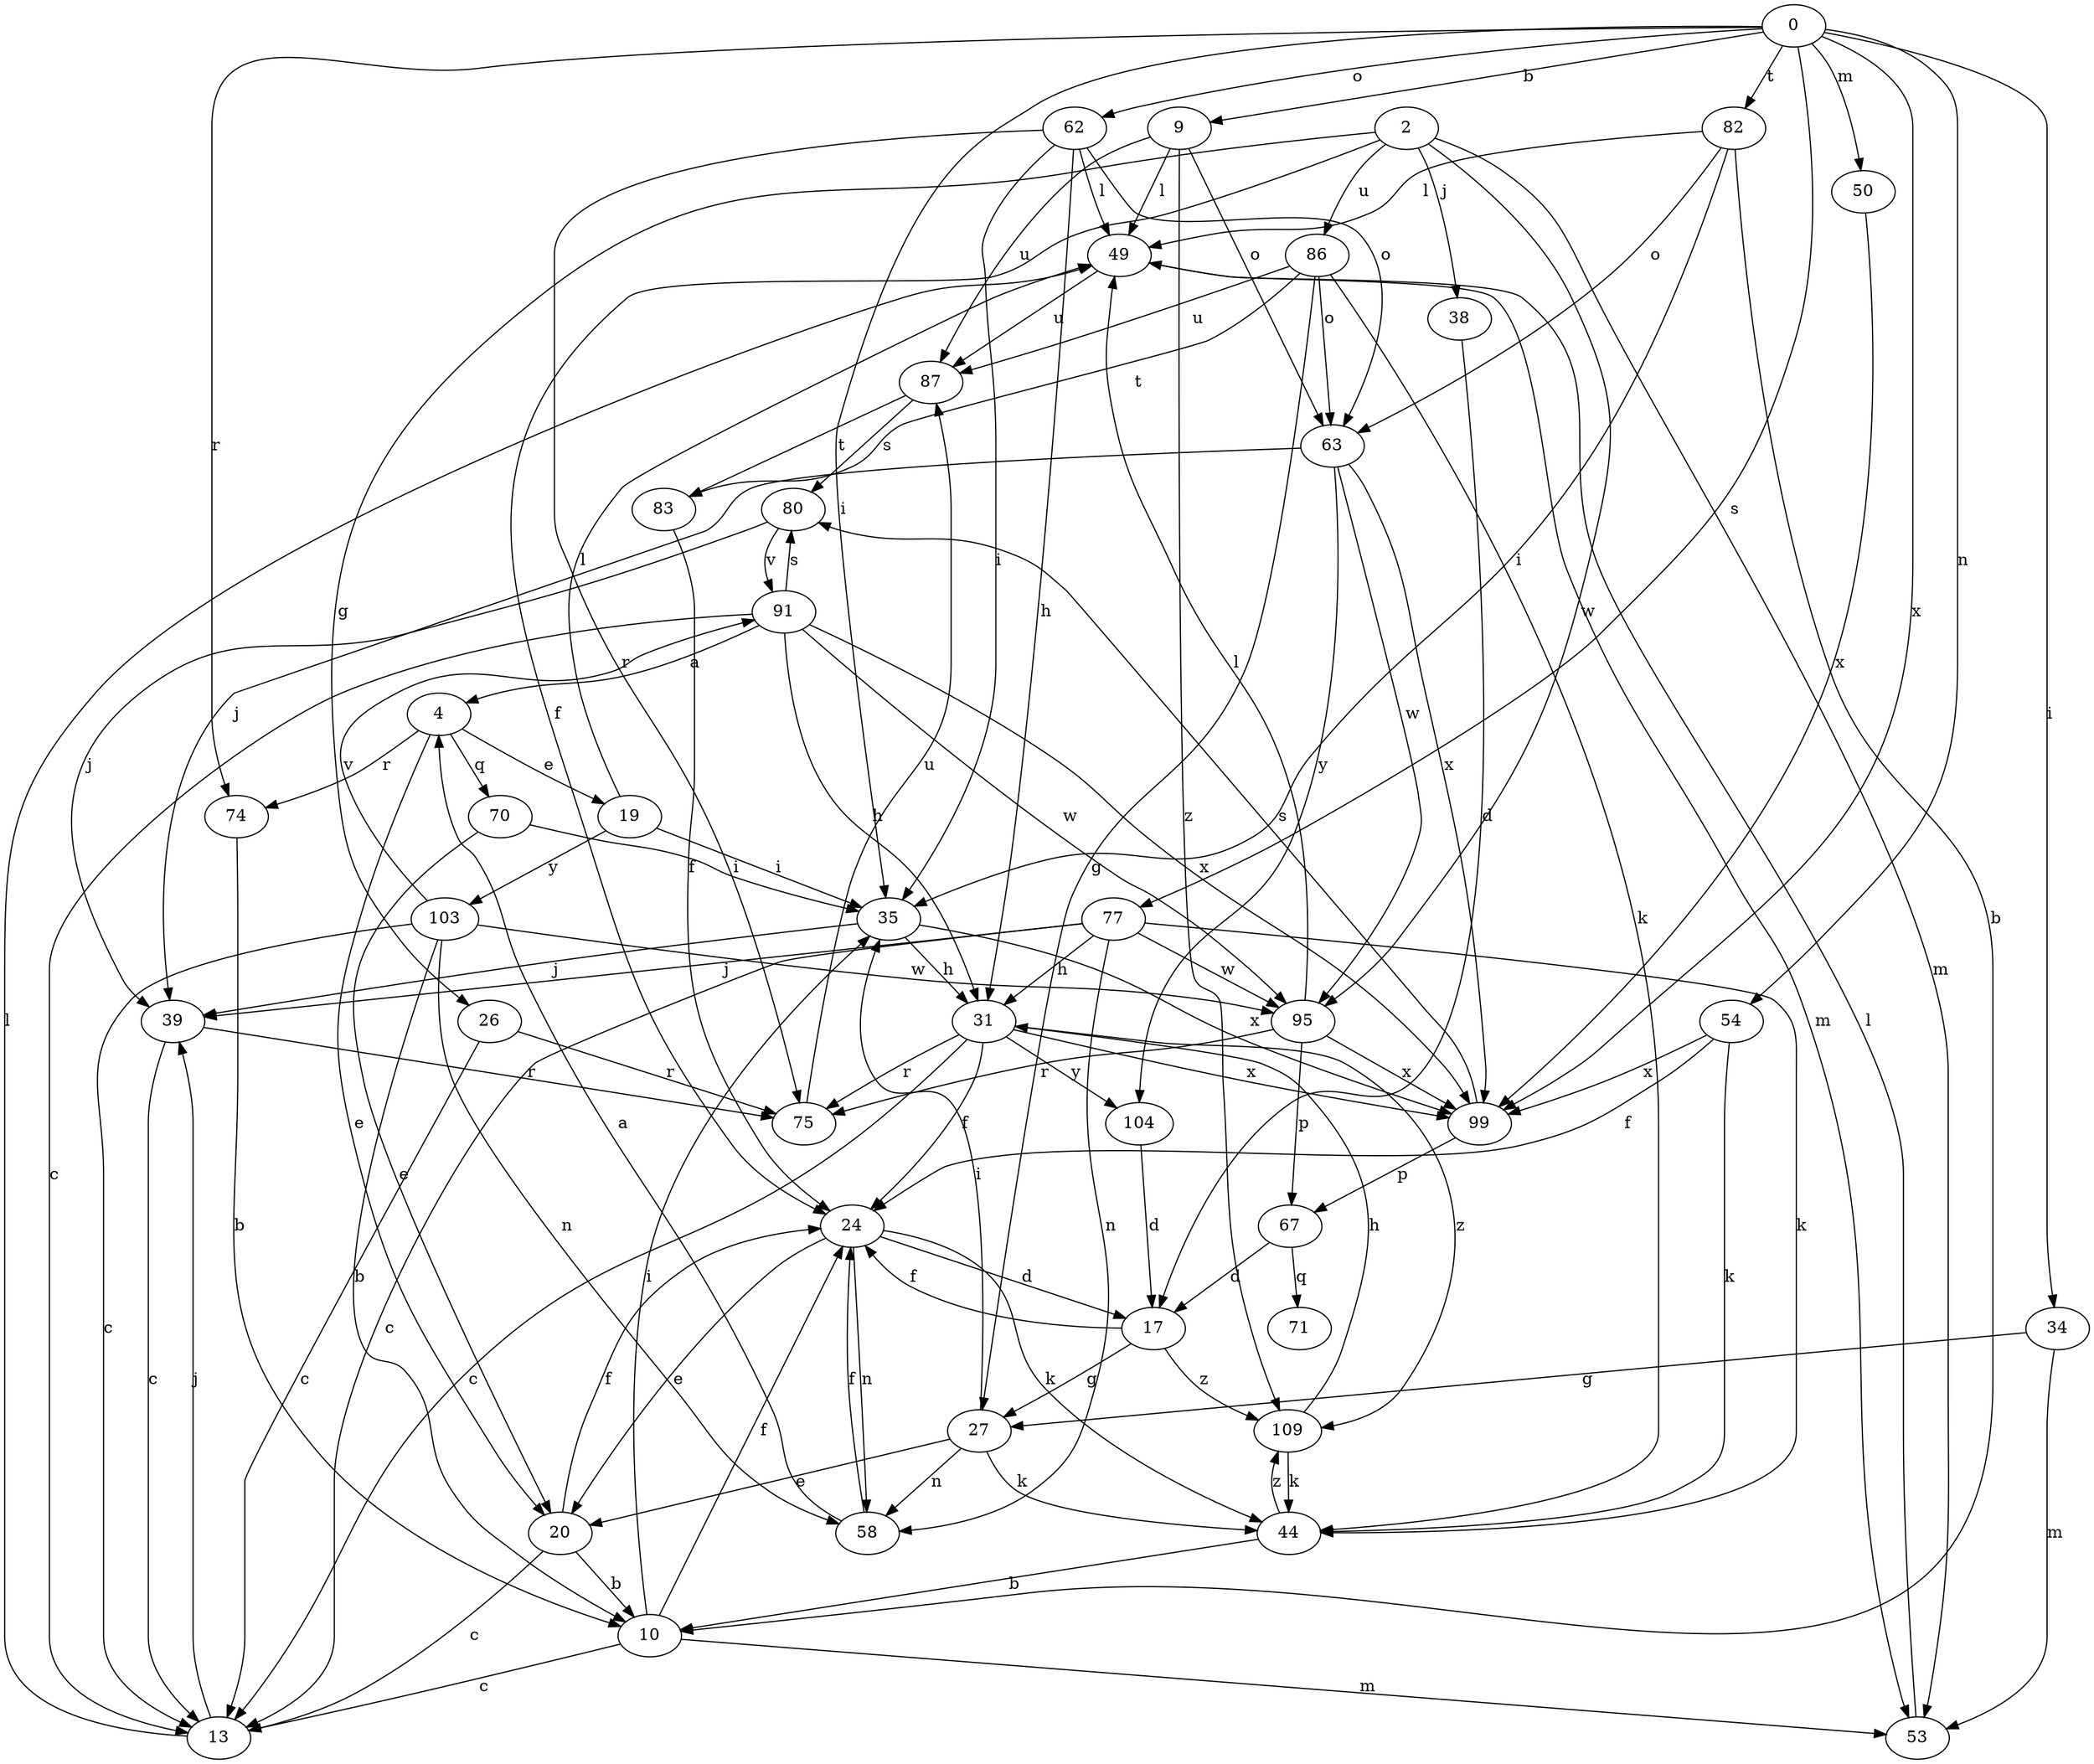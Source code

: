 strict digraph  {
0;
2;
4;
9;
10;
13;
17;
19;
20;
24;
26;
27;
31;
34;
35;
38;
39;
44;
49;
50;
53;
54;
58;
62;
63;
67;
70;
71;
74;
75;
77;
80;
82;
83;
86;
87;
91;
95;
99;
103;
104;
109;
0 -> 9  [label=b];
0 -> 34  [label=i];
0 -> 35  [label=i];
0 -> 50  [label=m];
0 -> 54  [label=n];
0 -> 62  [label=o];
0 -> 74  [label=r];
0 -> 77  [label=s];
0 -> 82  [label=t];
0 -> 99  [label=x];
2 -> 24  [label=f];
2 -> 26  [label=g];
2 -> 38  [label=j];
2 -> 53  [label=m];
2 -> 86  [label=u];
2 -> 95  [label=w];
4 -> 19  [label=e];
4 -> 20  [label=e];
4 -> 70  [label=q];
4 -> 74  [label=r];
9 -> 49  [label=l];
9 -> 63  [label=o];
9 -> 87  [label=u];
9 -> 109  [label=z];
10 -> 13  [label=c];
10 -> 24  [label=f];
10 -> 35  [label=i];
10 -> 53  [label=m];
13 -> 39  [label=j];
13 -> 49  [label=l];
17 -> 24  [label=f];
17 -> 27  [label=g];
17 -> 109  [label=z];
19 -> 35  [label=i];
19 -> 49  [label=l];
19 -> 103  [label=y];
20 -> 10  [label=b];
20 -> 13  [label=c];
20 -> 24  [label=f];
24 -> 17  [label=d];
24 -> 20  [label=e];
24 -> 44  [label=k];
24 -> 58  [label=n];
26 -> 13  [label=c];
26 -> 75  [label=r];
27 -> 20  [label=e];
27 -> 35  [label=i];
27 -> 44  [label=k];
27 -> 58  [label=n];
31 -> 13  [label=c];
31 -> 24  [label=f];
31 -> 75  [label=r];
31 -> 99  [label=x];
31 -> 104  [label=y];
31 -> 109  [label=z];
34 -> 27  [label=g];
34 -> 53  [label=m];
35 -> 31  [label=h];
35 -> 39  [label=j];
35 -> 99  [label=x];
38 -> 17  [label=d];
39 -> 13  [label=c];
39 -> 75  [label=r];
44 -> 10  [label=b];
44 -> 109  [label=z];
49 -> 53  [label=m];
49 -> 87  [label=u];
50 -> 99  [label=x];
53 -> 49  [label=l];
54 -> 24  [label=f];
54 -> 44  [label=k];
54 -> 99  [label=x];
58 -> 4  [label=a];
58 -> 24  [label=f];
62 -> 31  [label=h];
62 -> 35  [label=i];
62 -> 49  [label=l];
62 -> 63  [label=o];
62 -> 75  [label=r];
63 -> 39  [label=j];
63 -> 95  [label=w];
63 -> 99  [label=x];
63 -> 104  [label=y];
67 -> 17  [label=d];
67 -> 71  [label=q];
70 -> 20  [label=e];
70 -> 35  [label=i];
74 -> 10  [label=b];
75 -> 87  [label=u];
77 -> 13  [label=c];
77 -> 31  [label=h];
77 -> 39  [label=j];
77 -> 44  [label=k];
77 -> 58  [label=n];
77 -> 95  [label=w];
80 -> 39  [label=j];
80 -> 91  [label=v];
82 -> 10  [label=b];
82 -> 35  [label=i];
82 -> 49  [label=l];
82 -> 63  [label=o];
83 -> 24  [label=f];
86 -> 27  [label=g];
86 -> 44  [label=k];
86 -> 63  [label=o];
86 -> 83  [label=t];
86 -> 87  [label=u];
87 -> 80  [label=s];
87 -> 83  [label=t];
91 -> 4  [label=a];
91 -> 13  [label=c];
91 -> 31  [label=h];
91 -> 80  [label=s];
91 -> 95  [label=w];
91 -> 99  [label=x];
95 -> 49  [label=l];
95 -> 67  [label=p];
95 -> 75  [label=r];
95 -> 99  [label=x];
99 -> 67  [label=p];
99 -> 80  [label=s];
103 -> 10  [label=b];
103 -> 13  [label=c];
103 -> 58  [label=n];
103 -> 91  [label=v];
103 -> 95  [label=w];
104 -> 17  [label=d];
109 -> 31  [label=h];
109 -> 44  [label=k];
}
